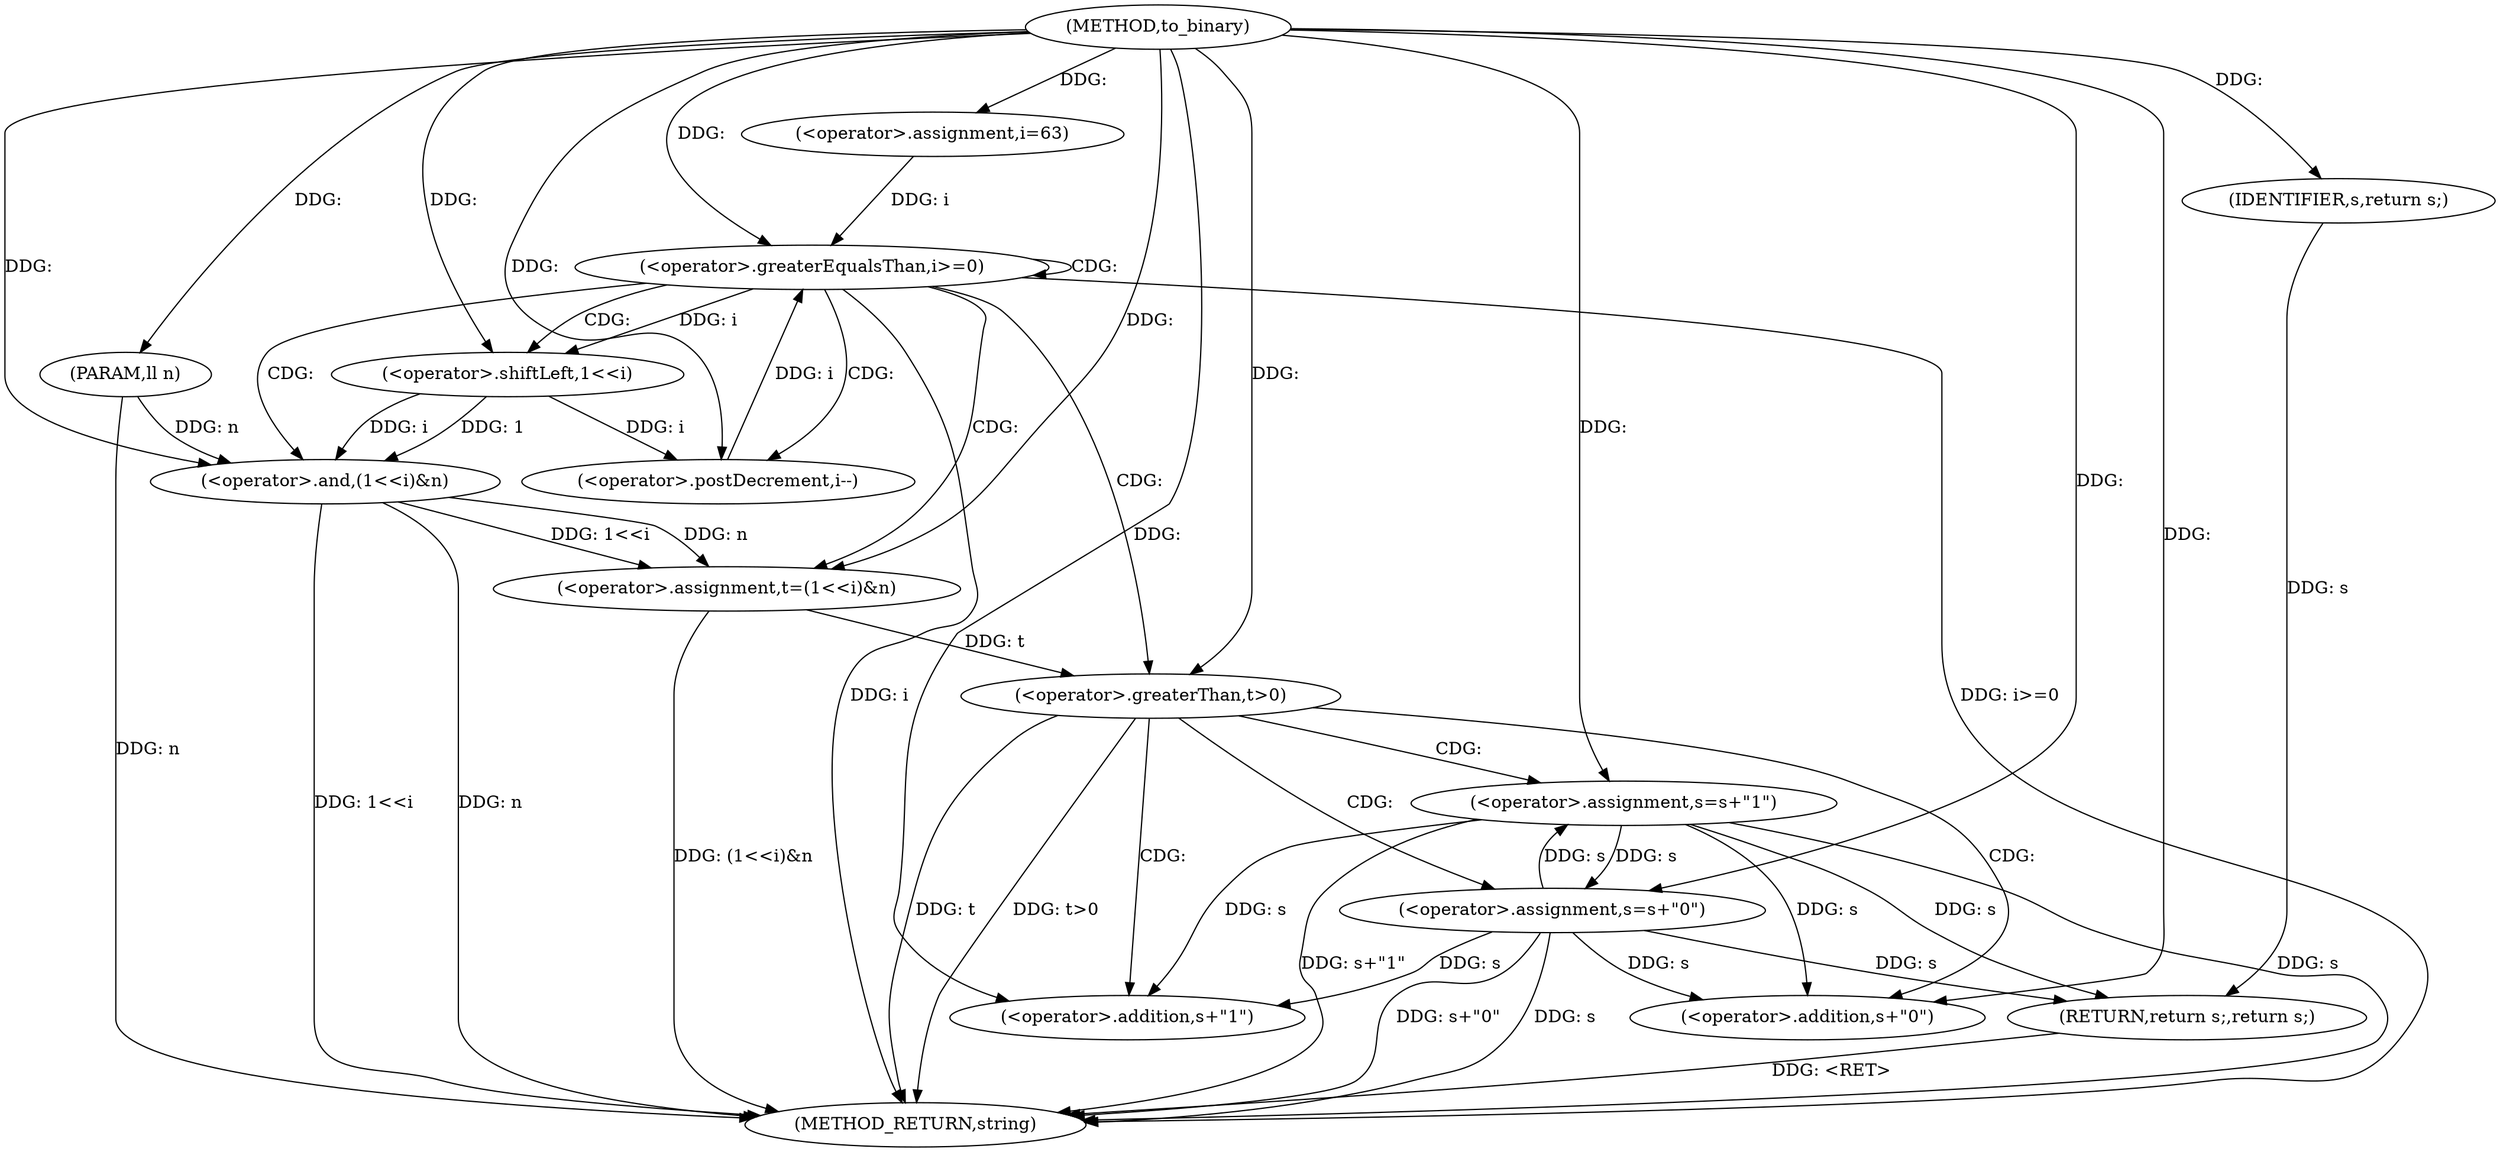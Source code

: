 digraph "to_binary" {  
"1000113" [label = "(METHOD,to_binary)" ]
"1000153" [label = "(METHOD_RETURN,string)" ]
"1000114" [label = "(PARAM,ll n)" ]
"1000151" [label = "(RETURN,return s;,return s;)" ]
"1000119" [label = "(<operator>.assignment,i=63)" ]
"1000122" [label = "(<operator>.greaterEqualsThan,i>=0)" ]
"1000125" [label = "(<operator>.postDecrement,i--)" ]
"1000152" [label = "(IDENTIFIER,s,return s;)" ]
"1000129" [label = "(<operator>.assignment,t=(1<<i)&n)" ]
"1000137" [label = "(<operator>.greaterThan,t>0)" ]
"1000140" [label = "(<operator>.assignment,s=s+\"1\")" ]
"1000131" [label = "(<operator>.and,(1<<i)&n)" ]
"1000146" [label = "(<operator>.assignment,s=s+\"0\")" ]
"1000132" [label = "(<operator>.shiftLeft,1<<i)" ]
"1000142" [label = "(<operator>.addition,s+\"1\")" ]
"1000148" [label = "(<operator>.addition,s+\"0\")" ]
  "1000114" -> "1000153"  [ label = "DDG: n"] 
  "1000122" -> "1000153"  [ label = "DDG: i"] 
  "1000122" -> "1000153"  [ label = "DDG: i>=0"] 
  "1000131" -> "1000153"  [ label = "DDG: 1<<i"] 
  "1000131" -> "1000153"  [ label = "DDG: n"] 
  "1000129" -> "1000153"  [ label = "DDG: (1<<i)&n"] 
  "1000137" -> "1000153"  [ label = "DDG: t"] 
  "1000137" -> "1000153"  [ label = "DDG: t>0"] 
  "1000146" -> "1000153"  [ label = "DDG: s"] 
  "1000146" -> "1000153"  [ label = "DDG: s+\"0\""] 
  "1000140" -> "1000153"  [ label = "DDG: s"] 
  "1000140" -> "1000153"  [ label = "DDG: s+\"1\""] 
  "1000151" -> "1000153"  [ label = "DDG: <RET>"] 
  "1000113" -> "1000114"  [ label = "DDG: "] 
  "1000152" -> "1000151"  [ label = "DDG: s"] 
  "1000146" -> "1000151"  [ label = "DDG: s"] 
  "1000140" -> "1000151"  [ label = "DDG: s"] 
  "1000113" -> "1000119"  [ label = "DDG: "] 
  "1000113" -> "1000152"  [ label = "DDG: "] 
  "1000119" -> "1000122"  [ label = "DDG: i"] 
  "1000125" -> "1000122"  [ label = "DDG: i"] 
  "1000113" -> "1000122"  [ label = "DDG: "] 
  "1000132" -> "1000125"  [ label = "DDG: i"] 
  "1000113" -> "1000125"  [ label = "DDG: "] 
  "1000131" -> "1000129"  [ label = "DDG: 1<<i"] 
  "1000131" -> "1000129"  [ label = "DDG: n"] 
  "1000113" -> "1000129"  [ label = "DDG: "] 
  "1000146" -> "1000140"  [ label = "DDG: s"] 
  "1000113" -> "1000140"  [ label = "DDG: "] 
  "1000132" -> "1000131"  [ label = "DDG: 1"] 
  "1000132" -> "1000131"  [ label = "DDG: i"] 
  "1000114" -> "1000131"  [ label = "DDG: n"] 
  "1000113" -> "1000131"  [ label = "DDG: "] 
  "1000129" -> "1000137"  [ label = "DDG: t"] 
  "1000113" -> "1000137"  [ label = "DDG: "] 
  "1000113" -> "1000146"  [ label = "DDG: "] 
  "1000140" -> "1000146"  [ label = "DDG: s"] 
  "1000113" -> "1000132"  [ label = "DDG: "] 
  "1000122" -> "1000132"  [ label = "DDG: i"] 
  "1000146" -> "1000142"  [ label = "DDG: s"] 
  "1000140" -> "1000142"  [ label = "DDG: s"] 
  "1000113" -> "1000142"  [ label = "DDG: "] 
  "1000146" -> "1000148"  [ label = "DDG: s"] 
  "1000140" -> "1000148"  [ label = "DDG: s"] 
  "1000113" -> "1000148"  [ label = "DDG: "] 
  "1000122" -> "1000125"  [ label = "CDG: "] 
  "1000122" -> "1000131"  [ label = "CDG: "] 
  "1000122" -> "1000132"  [ label = "CDG: "] 
  "1000122" -> "1000137"  [ label = "CDG: "] 
  "1000122" -> "1000129"  [ label = "CDG: "] 
  "1000122" -> "1000122"  [ label = "CDG: "] 
  "1000137" -> "1000142"  [ label = "CDG: "] 
  "1000137" -> "1000148"  [ label = "CDG: "] 
  "1000137" -> "1000146"  [ label = "CDG: "] 
  "1000137" -> "1000140"  [ label = "CDG: "] 
}
